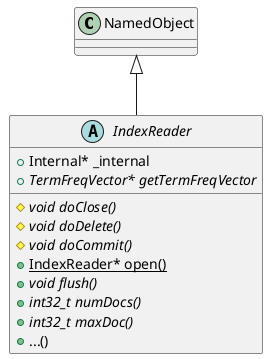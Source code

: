 @startuml
Class NamedObject 

Abstract IndexReader {
  # {abstract} void doClose()
  # {abstract} void doDelete()
  # {abstract} void doCommit()
  + Internal* _internal
  + {static} IndexReader* open()
  + {abstract} void flush()
  + {abstract} TermFreqVector* getTermFreqVector
  + {abstract} int32_t numDocs()
  + {abstract} int32_t maxDoc()
  + ...()
}

NamedObject <|-- IndexReader

@enduml
